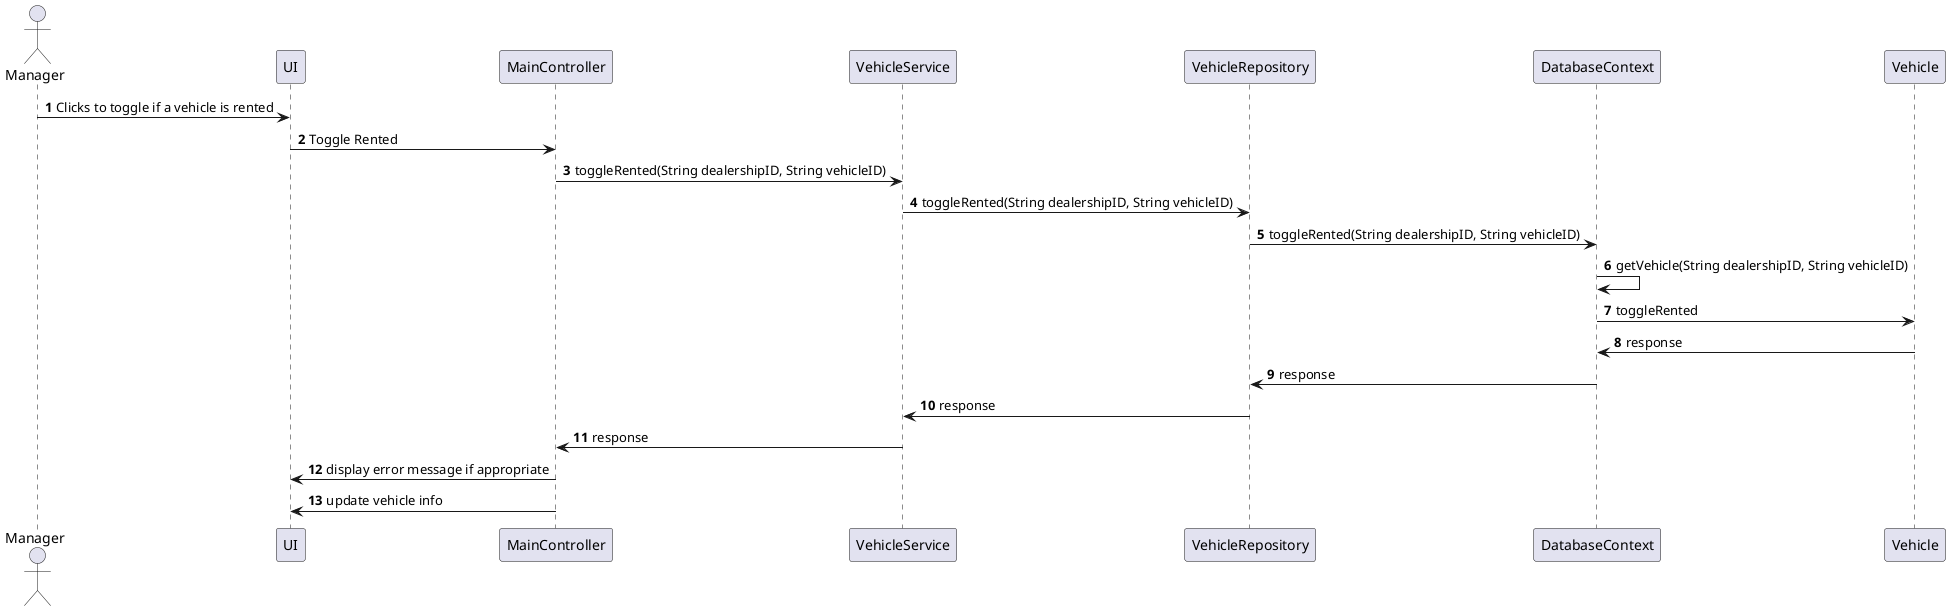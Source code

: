 @startuml
'https://plantuml.com/sequence-diagram
'WIP
autonumber

actor Manager
participant UI
participant MainController
participant VehicleService
participant VehicleRepository
participant DatabaseContext
participant Vehicle

Manager -> UI: Clicks to toggle if a vehicle is rented
UI -> MainController: Toggle Rented
MainController -> VehicleService: toggleRented(String dealershipID, String vehicleID)
VehicleService -> VehicleRepository: toggleRented(String dealershipID, String vehicleID)
VehicleRepository -> DatabaseContext: toggleRented(String dealershipID, String vehicleID)
DatabaseContext -> DatabaseContext: getVehicle(String dealershipID, String vehicleID)
DatabaseContext -> Vehicle: toggleRented
Vehicle -> DatabaseContext: response
DatabaseContext -> VehicleRepository: response
VehicleRepository -> VehicleService: response
VehicleService -> MainController: response
MainController -> UI: display error message if appropriate
MainController -> UI: update vehicle info
@enduml